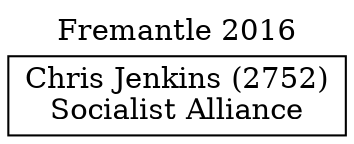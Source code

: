 // House preference flow
digraph "Chris Jenkins (2752)_Fremantle_2016" {
	graph [label="Fremantle 2016" labelloc=t mclimit=10]
	node [shape=box]
	"Chris Jenkins (2752)" [label="Chris Jenkins (2752)
Socialist Alliance"]
}
